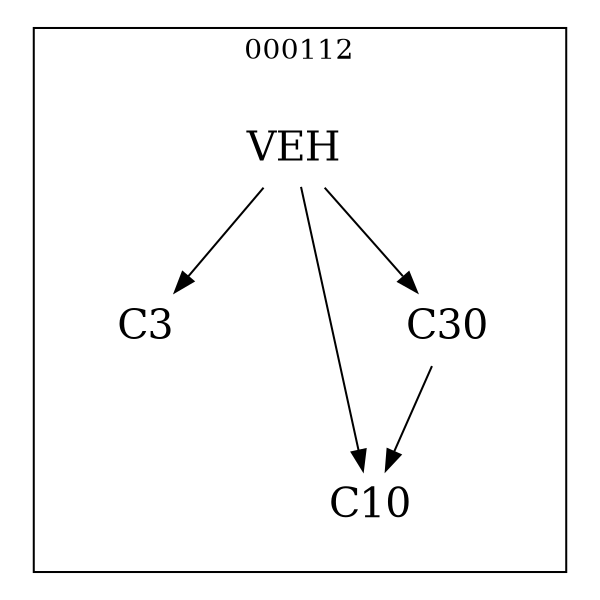 strict digraph DAGS {
	size = "4,4!" ; ratio ="fill"; subgraph cluster_0{
			labeldoc = "t";
			label = "000112";node	[label= VEH, shape = plaintext, fontsize=20] VEH;node	[label= C3, shape = plaintext, fontsize=20] C3;node	[label= C10, shape = plaintext, fontsize=20] C10;node	[label= C30, shape = plaintext, fontsize=20] C30;
VEH->C3;
VEH->C10;
VEH->C30;
C30->C10;
	}}